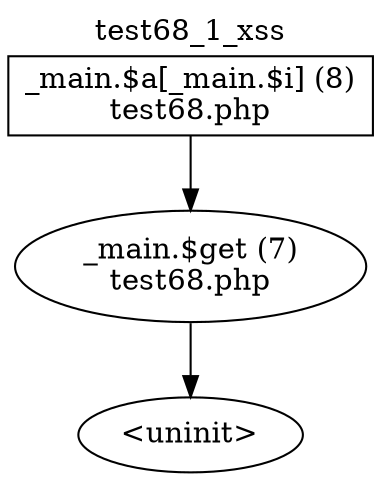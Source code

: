 digraph cfg {
  label="test68_1_xss";
  labelloc=t;
  n1 [shape=box, label="_main.$a[_main.$i] (8)\ntest68.php"];
  n2 [shape=ellipse, label="_main.$get (7)\ntest68.php"];
  n3 [shape=ellipse, label="<uninit>"];
  n1 -> n2;
  n2 -> n3;
}
